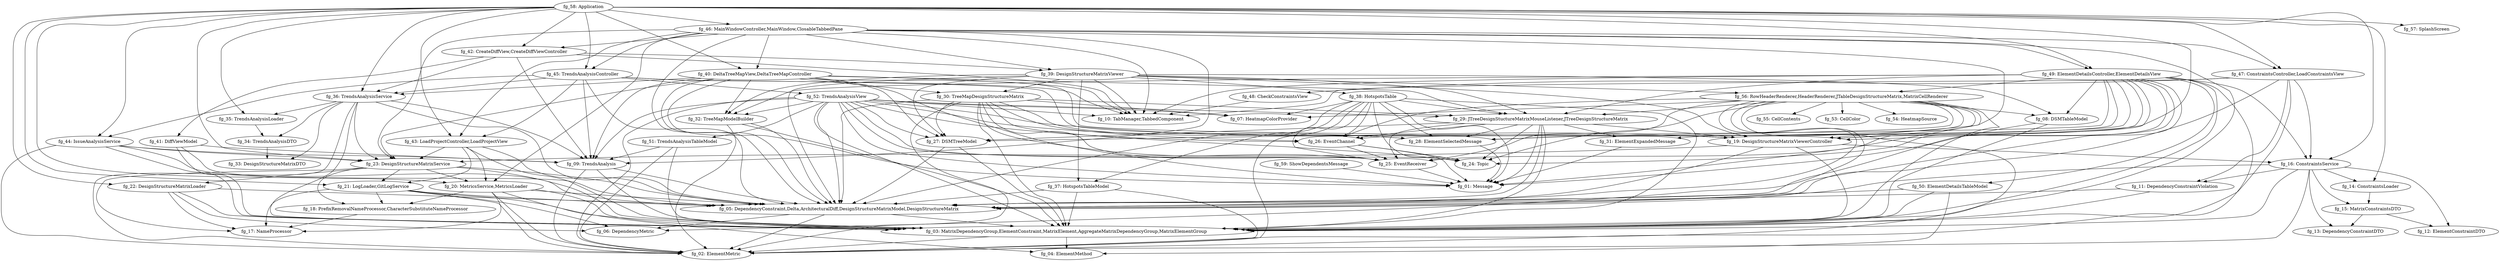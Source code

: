 digraph G { 
"fg_03: MatrixDependencyGroup,ElementConstraint,MatrixElement,AggregateMatrixDependencyGroup,MatrixElementGroup" -> "fg_04: ElementMethod"; 
"fg_03: MatrixDependencyGroup,ElementConstraint,MatrixElement,AggregateMatrixDependencyGroup,MatrixElementGroup" -> "fg_02: ElementMetric"; 
"fg_05: DependencyConstraint,Delta,ArchitecturalDiff,DesignStructureMatrixModel,DesignStructureMatrix" -> "fg_06: DependencyMetric"; 
"fg_05: DependencyConstraint,Delta,ArchitecturalDiff,DesignStructureMatrixModel,DesignStructureMatrix" -> "fg_03: MatrixDependencyGroup,ElementConstraint,MatrixElement,AggregateMatrixDependencyGroup,MatrixElementGroup"; 
"fg_05: DependencyConstraint,Delta,ArchitecturalDiff,DesignStructureMatrixModel,DesignStructureMatrix" -> "fg_02: ElementMetric"; 
"fg_08: DSMTableModel" -> "fg_05: DependencyConstraint,Delta,ArchitecturalDiff,DesignStructureMatrixModel,DesignStructureMatrix"; 
"fg_08: DSMTableModel" -> "fg_03: MatrixDependencyGroup,ElementConstraint,MatrixElement,AggregateMatrixDependencyGroup,MatrixElementGroup"; 
"fg_09: TrendsAnalysis" -> "fg_05: DependencyConstraint,Delta,ArchitecturalDiff,DesignStructureMatrixModel,DesignStructureMatrix"; 
"fg_09: TrendsAnalysis" -> "fg_03: MatrixDependencyGroup,ElementConstraint,MatrixElement,AggregateMatrixDependencyGroup,MatrixElementGroup"; 
"fg_09: TrendsAnalysis" -> "fg_02: ElementMetric"; 
"fg_11: DependencyConstraintViolation" -> "fg_05: DependencyConstraint,Delta,ArchitecturalDiff,DesignStructureMatrixModel,DesignStructureMatrix"; 
"fg_11: DependencyConstraintViolation" -> "fg_03: MatrixDependencyGroup,ElementConstraint,MatrixElement,AggregateMatrixDependencyGroup,MatrixElementGroup"; 
"fg_14: ConstraintsLoader" -> "fg_15: MatrixConstraintsDTO"; 
"fg_15: MatrixConstraintsDTO" -> "fg_13: DependencyConstraintDTO"; 
"fg_15: MatrixConstraintsDTO" -> "fg_12: ElementConstraintDTO"; 
"fg_16: ConstraintsService" -> "fg_15: MatrixConstraintsDTO"; 
"fg_16: ConstraintsService" -> "fg_14: ConstraintsLoader"; 
"fg_16: ConstraintsService" -> "fg_13: DependencyConstraintDTO"; 
"fg_16: ConstraintsService" -> "fg_05: DependencyConstraint,Delta,ArchitecturalDiff,DesignStructureMatrixModel,DesignStructureMatrix"; 
"fg_16: ConstraintsService" -> "fg_03: MatrixDependencyGroup,ElementConstraint,MatrixElement,AggregateMatrixDependencyGroup,MatrixElementGroup"; 
"fg_16: ConstraintsService" -> "fg_02: ElementMetric"; 
"fg_16: ConstraintsService" -> "fg_11: DependencyConstraintViolation"; 
"fg_16: ConstraintsService" -> "fg_12: ElementConstraintDTO"; 
"fg_18: PrefixRemovalNameProcessor,CharacterSubstituteNameProcessor" -> "fg_17: NameProcessor"; 
"fg_19: DesignStructureMatrixViewerController" -> "fg_16: ConstraintsService"; 
"fg_19: DesignStructureMatrixViewerController" -> "fg_05: DependencyConstraint,Delta,ArchitecturalDiff,DesignStructureMatrixModel,DesignStructureMatrix"; 
"fg_19: DesignStructureMatrixViewerController" -> "fg_23: DesignStructureMatrixService"; 
"fg_19: DesignStructureMatrixViewerController" -> "fg_03: MatrixDependencyGroup,ElementConstraint,MatrixElement,AggregateMatrixDependencyGroup,MatrixElementGroup"; 
"fg_20: MetricsService,MetricsLoader" -> "fg_04: ElementMethod"; 
"fg_20: MetricsService,MetricsLoader" -> "fg_18: PrefixRemovalNameProcessor,CharacterSubstituteNameProcessor"; 
"fg_20: MetricsService,MetricsLoader" -> "fg_17: NameProcessor"; 
"fg_20: MetricsService,MetricsLoader" -> "fg_05: DependencyConstraint,Delta,ArchitecturalDiff,DesignStructureMatrixModel,DesignStructureMatrix"; 
"fg_20: MetricsService,MetricsLoader" -> "fg_03: MatrixDependencyGroup,ElementConstraint,MatrixElement,AggregateMatrixDependencyGroup,MatrixElementGroup"; 
"fg_20: MetricsService,MetricsLoader" -> "fg_02: ElementMetric"; 
"fg_21: LogLoader,GitLogService" -> "fg_18: PrefixRemovalNameProcessor,CharacterSubstituteNameProcessor"; 
"fg_21: LogLoader,GitLogService" -> "fg_17: NameProcessor"; 
"fg_21: LogLoader,GitLogService" -> "fg_06: DependencyMetric"; 
"fg_21: LogLoader,GitLogService" -> "fg_05: DependencyConstraint,Delta,ArchitecturalDiff,DesignStructureMatrixModel,DesignStructureMatrix"; 
"fg_21: LogLoader,GitLogService" -> "fg_03: MatrixDependencyGroup,ElementConstraint,MatrixElement,AggregateMatrixDependencyGroup,MatrixElementGroup"; 
"fg_21: LogLoader,GitLogService" -> "fg_02: ElementMetric"; 
"fg_22: DesignStructureMatrixLoader" -> "fg_17: NameProcessor"; 
"fg_22: DesignStructureMatrixLoader" -> "fg_06: DependencyMetric"; 
"fg_22: DesignStructureMatrixLoader" -> "fg_05: DependencyConstraint,Delta,ArchitecturalDiff,DesignStructureMatrixModel,DesignStructureMatrix"; 
"fg_22: DesignStructureMatrixLoader" -> "fg_03: MatrixDependencyGroup,ElementConstraint,MatrixElement,AggregateMatrixDependencyGroup,MatrixElementGroup"; 
"fg_23: DesignStructureMatrixService" -> "fg_21: LogLoader,GitLogService"; 
"fg_23: DesignStructureMatrixService" -> "fg_22: DesignStructureMatrixLoader"; 
"fg_23: DesignStructureMatrixService" -> "fg_18: PrefixRemovalNameProcessor,CharacterSubstituteNameProcessor"; 
"fg_23: DesignStructureMatrixService" -> "fg_17: NameProcessor"; 
"fg_23: DesignStructureMatrixService" -> "fg_20: MetricsService,MetricsLoader"; 
"fg_23: DesignStructureMatrixService" -> "fg_05: DependencyConstraint,Delta,ArchitecturalDiff,DesignStructureMatrixModel,DesignStructureMatrix"; 
"fg_23: DesignStructureMatrixService" -> "fg_03: MatrixDependencyGroup,ElementConstraint,MatrixElement,AggregateMatrixDependencyGroup,MatrixElementGroup"; 
"fg_25: EventReceiver" -> "fg_01: Message"; 
"fg_26: EventChannel" -> "fg_25: EventReceiver"; 
"fg_26: EventChannel" -> "fg_24: Topic"; 
"fg_26: EventChannel" -> "fg_01: Message"; 
"fg_27: DSMTreeModel" -> "fg_05: DependencyConstraint,Delta,ArchitecturalDiff,DesignStructureMatrixModel,DesignStructureMatrix"; 
"fg_27: DSMTreeModel" -> "fg_03: MatrixDependencyGroup,ElementConstraint,MatrixElement,AggregateMatrixDependencyGroup,MatrixElementGroup"; 
"fg_28: ElementSelectedMessage" -> "fg_01: Message"; 
"fg_29: JTreeDesignStuctureMatrixMouseListener,JTreeDesignStructureMatrix" -> "fg_28: ElementSelectedMessage"; 
"fg_29: JTreeDesignStuctureMatrixMouseListener,JTreeDesignStructureMatrix" -> "fg_25: EventReceiver"; 
"fg_29: JTreeDesignStuctureMatrixMouseListener,JTreeDesignStructureMatrix" -> "fg_05: DependencyConstraint,Delta,ArchitecturalDiff,DesignStructureMatrixModel,DesignStructureMatrix"; 
"fg_29: JTreeDesignStuctureMatrixMouseListener,JTreeDesignStructureMatrix" -> "fg_31: ElementExpandedMessage"; 
"fg_29: JTreeDesignStuctureMatrixMouseListener,JTreeDesignStructureMatrix" -> "fg_26: EventChannel"; 
"fg_29: JTreeDesignStuctureMatrixMouseListener,JTreeDesignStructureMatrix" -> "fg_24: Topic"; 
"fg_29: JTreeDesignStuctureMatrixMouseListener,JTreeDesignStructureMatrix" -> "fg_01: Message"; 
"fg_29: JTreeDesignStuctureMatrixMouseListener,JTreeDesignStructureMatrix" -> "fg_03: MatrixDependencyGroup,ElementConstraint,MatrixElement,AggregateMatrixDependencyGroup,MatrixElementGroup"; 
"fg_29: JTreeDesignStuctureMatrixMouseListener,JTreeDesignStructureMatrix" -> "fg_27: DSMTreeModel"; 
"fg_29: JTreeDesignStuctureMatrixMouseListener,JTreeDesignStructureMatrix" -> "fg_19: DesignStructureMatrixViewerController"; 
"fg_30: TreeMapDesignStructureMatrix" -> "fg_28: ElementSelectedMessage"; 
"fg_30: TreeMapDesignStructureMatrix" -> "fg_29: JTreeDesignStuctureMatrixMouseListener,JTreeDesignStructureMatrix"; 
"fg_30: TreeMapDesignStructureMatrix" -> "fg_05: DependencyConstraint,Delta,ArchitecturalDiff,DesignStructureMatrixModel,DesignStructureMatrix"; 
"fg_30: TreeMapDesignStructureMatrix" -> "fg_25: EventReceiver"; 
"fg_30: TreeMapDesignStructureMatrix" -> "fg_26: EventChannel"; 
"fg_30: TreeMapDesignStructureMatrix" -> "fg_24: Topic"; 
"fg_30: TreeMapDesignStructureMatrix" -> "fg_07: HeatmapColorProvider"; 
"fg_30: TreeMapDesignStructureMatrix" -> "fg_01: Message"; 
"fg_30: TreeMapDesignStructureMatrix" -> "fg_03: MatrixDependencyGroup,ElementConstraint,MatrixElement,AggregateMatrixDependencyGroup,MatrixElementGroup"; 
"fg_30: TreeMapDesignStructureMatrix" -> "fg_27: DSMTreeModel"; 
"fg_30: TreeMapDesignStructureMatrix" -> "fg_02: ElementMetric"; 
"fg_31: ElementExpandedMessage" -> "fg_01: Message"; 
"fg_32: TreeMapModelBuilder" -> "fg_05: DependencyConstraint,Delta,ArchitecturalDiff,DesignStructureMatrixModel,DesignStructureMatrix"; 
"fg_32: TreeMapModelBuilder" -> "fg_03: MatrixDependencyGroup,ElementConstraint,MatrixElement,AggregateMatrixDependencyGroup,MatrixElementGroup"; 
"fg_32: TreeMapModelBuilder" -> "fg_02: ElementMetric"; 
"fg_34: TrendsAnalysisDTO" -> "fg_33: DesignStructureMatrixDTO"; 
"fg_35: TrendsAnalysisLoader" -> "fg_34: TrendsAnalysisDTO"; 
"fg_36: TrendsAnalysisService" -> "fg_35: TrendsAnalysisLoader"; 
"fg_36: TrendsAnalysisService" -> "fg_05: DependencyConstraint,Delta,ArchitecturalDiff,DesignStructureMatrixModel,DesignStructureMatrix"; 
"fg_36: TrendsAnalysisService" -> "fg_33: DesignStructureMatrixDTO"; 
"fg_36: TrendsAnalysisService" -> "fg_23: DesignStructureMatrixService"; 
"fg_36: TrendsAnalysisService" -> "fg_34: TrendsAnalysisDTO"; 
"fg_36: TrendsAnalysisService" -> "fg_03: MatrixDependencyGroup,ElementConstraint,MatrixElement,AggregateMatrixDependencyGroup,MatrixElementGroup"; 
"fg_36: TrendsAnalysisService" -> "fg_02: ElementMetric"; 
"fg_36: TrendsAnalysisService" -> "fg_09: TrendsAnalysis"; 
"fg_37: HotspotsTableModel" -> "fg_05: DependencyConstraint,Delta,ArchitecturalDiff,DesignStructureMatrixModel,DesignStructureMatrix"; 
"fg_37: HotspotsTableModel" -> "fg_03: MatrixDependencyGroup,ElementConstraint,MatrixElement,AggregateMatrixDependencyGroup,MatrixElementGroup"; 
"fg_37: HotspotsTableModel" -> "fg_02: ElementMetric"; 
"fg_38: HotspotsTable" -> "fg_37: HotspotsTableModel"; 
"fg_38: HotspotsTable" -> "fg_29: JTreeDesignStuctureMatrixMouseListener,JTreeDesignStructureMatrix"; 
"fg_38: HotspotsTable" -> "fg_28: ElementSelectedMessage"; 
"fg_38: HotspotsTable" -> "fg_05: DependencyConstraint,Delta,ArchitecturalDiff,DesignStructureMatrixModel,DesignStructureMatrix"; 
"fg_38: HotspotsTable" -> "fg_25: EventReceiver"; 
"fg_38: HotspotsTable" -> "fg_24: Topic"; 
"fg_38: HotspotsTable" -> "fg_26: EventChannel"; 
"fg_38: HotspotsTable" -> "fg_07: HeatmapColorProvider"; 
"fg_38: HotspotsTable" -> "fg_01: Message"; 
"fg_38: HotspotsTable" -> "fg_03: MatrixDependencyGroup,ElementConstraint,MatrixElement,AggregateMatrixDependencyGroup,MatrixElementGroup"; 
"fg_38: HotspotsTable" -> "fg_02: ElementMetric"; 
"fg_39: DesignStructureMatrixViewer" -> "fg_37: HotspotsTableModel"; 
"fg_39: DesignStructureMatrixViewer" -> "fg_29: JTreeDesignStuctureMatrixMouseListener,JTreeDesignStructureMatrix"; 
"fg_39: DesignStructureMatrixViewer" -> "fg_08: DSMTableModel"; 
"fg_39: DesignStructureMatrixViewer" -> "fg_05: DependencyConstraint,Delta,ArchitecturalDiff,DesignStructureMatrixModel,DesignStructureMatrix"; 
"fg_39: DesignStructureMatrixViewer" -> "fg_32: TreeMapModelBuilder"; 
"fg_39: DesignStructureMatrixViewer" -> "fg_38: HotspotsTable"; 
"fg_39: DesignStructureMatrixViewer" -> "fg_56: RowHeaderRenderer,HeaderRenderer,JTableDesignStructureMatrix,MatrixCellRenderer"; 
"fg_39: DesignStructureMatrixViewer" -> "fg_27: DSMTreeModel"; 
"fg_39: DesignStructureMatrixViewer" -> "fg_19: DesignStructureMatrixViewerController"; 
"fg_39: DesignStructureMatrixViewer" -> "fg_10: TabManager,TabbedComponent"; 
"fg_39: DesignStructureMatrixViewer" -> "fg_30: TreeMapDesignStructureMatrix"; 
"fg_40: DeltaTreeMapView,DeltaTreeMapController" -> "fg_29: JTreeDesignStuctureMatrixMouseListener,JTreeDesignStructureMatrix"; 
"fg_40: DeltaTreeMapView,DeltaTreeMapController" -> "fg_25: EventReceiver"; 
"fg_40: DeltaTreeMapView,DeltaTreeMapController" -> "fg_05: DependencyConstraint,Delta,ArchitecturalDiff,DesignStructureMatrixModel,DesignStructureMatrix"; 
"fg_40: DeltaTreeMapView,DeltaTreeMapController" -> "fg_32: TreeMapModelBuilder"; 
"fg_40: DeltaTreeMapView,DeltaTreeMapController" -> "fg_01: Message"; 
"fg_40: DeltaTreeMapView,DeltaTreeMapController" -> "fg_23: DesignStructureMatrixService"; 
"fg_40: DeltaTreeMapView,DeltaTreeMapController" -> "fg_27: DSMTreeModel"; 
"fg_40: DeltaTreeMapView,DeltaTreeMapController" -> "fg_36: TrendsAnalysisService"; 
"fg_40: DeltaTreeMapView,DeltaTreeMapController" -> "fg_10: TabManager,TabbedComponent"; 
"fg_40: DeltaTreeMapView,DeltaTreeMapController" -> "fg_19: DesignStructureMatrixViewerController"; 
"fg_40: DeltaTreeMapView,DeltaTreeMapController" -> "fg_09: TrendsAnalysis"; 
"fg_40: DeltaTreeMapView,DeltaTreeMapController" -> "fg_30: TreeMapDesignStructureMatrix"; 
"fg_41: DiffViewModel" -> "fg_05: DependencyConstraint,Delta,ArchitecturalDiff,DesignStructureMatrixModel,DesignStructureMatrix"; 
"fg_41: DiffViewModel" -> "fg_03: MatrixDependencyGroup,ElementConstraint,MatrixElement,AggregateMatrixDependencyGroup,MatrixElementGroup"; 
"fg_41: DiffViewModel" -> "fg_09: TrendsAnalysis"; 
"fg_42: CreateDiffView,CreateDiffViewController" -> "fg_41: DiffViewModel"; 
"fg_42: CreateDiffView,CreateDiffViewController" -> "fg_36: TrendsAnalysisService"; 
"fg_42: CreateDiffView,CreateDiffViewController" -> "fg_09: TrendsAnalysis"; 
"fg_42: CreateDiffView,CreateDiffViewController" -> "fg_39: DesignStructureMatrixViewer"; 
"fg_42: CreateDiffView,CreateDiffViewController" -> "fg_10: TabManager,TabbedComponent"; 
"fg_43: LoadProjectController,LoadProjectView" -> "fg_21: LogLoader,GitLogService"; 
"fg_43: LoadProjectController,LoadProjectView" -> "fg_20: MetricsService,MetricsLoader"; 
"fg_43: LoadProjectController,LoadProjectView" -> "fg_05: DependencyConstraint,Delta,ArchitecturalDiff,DesignStructureMatrixModel,DesignStructureMatrix"; 
"fg_43: LoadProjectController,LoadProjectView" -> "fg_23: DesignStructureMatrixService"; 
"fg_43: LoadProjectController,LoadProjectView" -> "fg_03: MatrixDependencyGroup,ElementConstraint,MatrixElement,AggregateMatrixDependencyGroup,MatrixElementGroup"; 
"fg_44: IssueAnalysisService" -> "fg_05: DependencyConstraint,Delta,ArchitecturalDiff,DesignStructureMatrixModel,DesignStructureMatrix"; 
"fg_44: IssueAnalysisService" -> "fg_23: DesignStructureMatrixService"; 
"fg_44: IssueAnalysisService" -> "fg_03: MatrixDependencyGroup,ElementConstraint,MatrixElement,AggregateMatrixDependencyGroup,MatrixElementGroup"; 
"fg_44: IssueAnalysisService" -> "fg_02: ElementMetric"; 
"fg_44: IssueAnalysisService" -> "fg_09: TrendsAnalysis"; 
"fg_45: TrendsAnalysisController" -> "fg_44: IssueAnalysisService"; 
"fg_45: TrendsAnalysisController" -> "fg_05: DependencyConstraint,Delta,ArchitecturalDiff,DesignStructureMatrixModel,DesignStructureMatrix"; 
"fg_45: TrendsAnalysisController" -> "fg_36: TrendsAnalysisService"; 
"fg_45: TrendsAnalysisController" -> "fg_43: LoadProjectController,LoadProjectView"; 
"fg_45: TrendsAnalysisController" -> "fg_19: DesignStructureMatrixViewerController"; 
"fg_45: TrendsAnalysisController" -> "fg_10: TabManager,TabbedComponent"; 
"fg_45: TrendsAnalysisController" -> "fg_09: TrendsAnalysis"; 
"fg_45: TrendsAnalysisController" -> "fg_52: TrendsAnalysisView"; 
"fg_46: MainWindowController,MainWindow,ClosableTabbedPane" -> "fg_47: ConstraintsController,LoadConstraintsView"; 
"fg_46: MainWindowController,MainWindow,ClosableTabbedPane" -> "fg_42: CreateDiffView,CreateDiffViewController"; 
"fg_46: MainWindowController,MainWindow,ClosableTabbedPane" -> "fg_20: MetricsService,MetricsLoader"; 
"fg_46: MainWindowController,MainWindow,ClosableTabbedPane" -> "fg_49: ElementDetailsController,ElementDetailsView"; 
"fg_46: MainWindowController,MainWindow,ClosableTabbedPane" -> "fg_19: DesignStructureMatrixViewerController"; 
"fg_46: MainWindowController,MainWindow,ClosableTabbedPane" -> "fg_43: LoadProjectController,LoadProjectView"; 
"fg_46: MainWindowController,MainWindow,ClosableTabbedPane" -> "fg_39: DesignStructureMatrixViewer"; 
"fg_46: MainWindowController,MainWindow,ClosableTabbedPane" -> "fg_40: DeltaTreeMapView,DeltaTreeMapController"; 
"fg_46: MainWindowController,MainWindow,ClosableTabbedPane" -> "fg_05: DependencyConstraint,Delta,ArchitecturalDiff,DesignStructureMatrixModel,DesignStructureMatrix"; 
"fg_46: MainWindowController,MainWindow,ClosableTabbedPane" -> "fg_45: TrendsAnalysisController"; 
"fg_46: MainWindowController,MainWindow,ClosableTabbedPane" -> "fg_23: DesignStructureMatrixService"; 
"fg_46: MainWindowController,MainWindow,ClosableTabbedPane" -> "fg_03: MatrixDependencyGroup,ElementConstraint,MatrixElement,AggregateMatrixDependencyGroup,MatrixElementGroup"; 
"fg_46: MainWindowController,MainWindow,ClosableTabbedPane" -> "fg_09: TrendsAnalysis"; 
"fg_46: MainWindowController,MainWindow,ClosableTabbedPane" -> "fg_10: TabManager,TabbedComponent"; 
"fg_47: ConstraintsController,LoadConstraintsView" -> "fg_16: ConstraintsService"; 
"fg_47: ConstraintsController,LoadConstraintsView" -> "fg_05: DependencyConstraint,Delta,ArchitecturalDiff,DesignStructureMatrixModel,DesignStructureMatrix"; 
"fg_47: ConstraintsController,LoadConstraintsView" -> "fg_03: MatrixDependencyGroup,ElementConstraint,MatrixElement,AggregateMatrixDependencyGroup,MatrixElementGroup"; 
"fg_47: ConstraintsController,LoadConstraintsView" -> "fg_48: CheckConstraintsView"; 
"fg_47: ConstraintsController,LoadConstraintsView" -> "fg_11: DependencyConstraintViolation"; 
"fg_47: ConstraintsController,LoadConstraintsView" -> "fg_10: TabManager,TabbedComponent"; 
"fg_48: CheckConstraintsView" -> "fg_10: TabManager,TabbedComponent"; 
"fg_49: ElementDetailsController,ElementDetailsView" -> "fg_29: JTreeDesignStuctureMatrixMouseListener,JTreeDesignStructureMatrix"; 
"fg_49: ElementDetailsController,ElementDetailsView" -> "fg_50: ElementDetailsTableModel"; 
"fg_49: ElementDetailsController,ElementDetailsView" -> "fg_24: Topic"; 
"fg_49: ElementDetailsController,ElementDetailsView" -> "fg_56: RowHeaderRenderer,HeaderRenderer,JTableDesignStructureMatrix,MatrixCellRenderer"; 
"fg_49: ElementDetailsController,ElementDetailsView" -> "fg_02: ElementMetric"; 
"fg_49: ElementDetailsController,ElementDetailsView" -> "fg_19: DesignStructureMatrixViewerController"; 
"fg_49: ElementDetailsController,ElementDetailsView" -> "fg_08: DSMTableModel"; 
"fg_49: ElementDetailsController,ElementDetailsView" -> "fg_28: ElementSelectedMessage"; 
"fg_49: ElementDetailsController,ElementDetailsView" -> "fg_16: ConstraintsService"; 
"fg_49: ElementDetailsController,ElementDetailsView" -> "fg_25: EventReceiver"; 
"fg_49: ElementDetailsController,ElementDetailsView" -> "fg_05: DependencyConstraint,Delta,ArchitecturalDiff,DesignStructureMatrixModel,DesignStructureMatrix"; 
"fg_49: ElementDetailsController,ElementDetailsView" -> "fg_32: TreeMapModelBuilder"; 
"fg_49: ElementDetailsController,ElementDetailsView" -> "fg_26: EventChannel"; 
"fg_49: ElementDetailsController,ElementDetailsView" -> "fg_01: Message"; 
"fg_49: ElementDetailsController,ElementDetailsView" -> "fg_27: DSMTreeModel"; 
"fg_49: ElementDetailsController,ElementDetailsView" -> "fg_03: MatrixDependencyGroup,ElementConstraint,MatrixElement,AggregateMatrixDependencyGroup,MatrixElementGroup"; 
"fg_49: ElementDetailsController,ElementDetailsView" -> "fg_10: TabManager,TabbedComponent"; 
"fg_50: ElementDetailsTableModel" -> "fg_04: ElementMethod"; 
"fg_50: ElementDetailsTableModel" -> "fg_05: DependencyConstraint,Delta,ArchitecturalDiff,DesignStructureMatrixModel,DesignStructureMatrix"; 
"fg_50: ElementDetailsTableModel" -> "fg_03: MatrixDependencyGroup,ElementConstraint,MatrixElement,AggregateMatrixDependencyGroup,MatrixElementGroup"; 
"fg_51: TrendsAnalysisTableModel" -> "fg_03: MatrixDependencyGroup,ElementConstraint,MatrixElement,AggregateMatrixDependencyGroup,MatrixElementGroup"; 
"fg_51: TrendsAnalysisTableModel" -> "fg_02: ElementMetric"; 
"fg_51: TrendsAnalysisTableModel" -> "fg_09: TrendsAnalysis"; 
"fg_52: TrendsAnalysisView" -> "fg_29: JTreeDesignStuctureMatrixMouseListener,JTreeDesignStructureMatrix"; 
"fg_52: TrendsAnalysisView" -> "fg_24: Topic"; 
"fg_52: TrendsAnalysisView" -> "fg_02: ElementMetric"; 
"fg_52: TrendsAnalysisView" -> "fg_19: DesignStructureMatrixViewerController"; 
"fg_52: TrendsAnalysisView" -> "fg_28: ElementSelectedMessage"; 
"fg_52: TrendsAnalysisView" -> "fg_51: TrendsAnalysisTableModel"; 
"fg_52: TrendsAnalysisView" -> "fg_05: DependencyConstraint,Delta,ArchitecturalDiff,DesignStructureMatrixModel,DesignStructureMatrix"; 
"fg_52: TrendsAnalysisView" -> "fg_25: EventReceiver"; 
"fg_52: TrendsAnalysisView" -> "fg_32: TreeMapModelBuilder"; 
"fg_52: TrendsAnalysisView" -> "fg_26: EventChannel"; 
"fg_52: TrendsAnalysisView" -> "fg_07: HeatmapColorProvider"; 
"fg_52: TrendsAnalysisView" -> "fg_01: Message"; 
"fg_52: TrendsAnalysisView" -> "fg_03: MatrixDependencyGroup,ElementConstraint,MatrixElement,AggregateMatrixDependencyGroup,MatrixElementGroup"; 
"fg_52: TrendsAnalysisView" -> "fg_27: DSMTreeModel"; 
"fg_52: TrendsAnalysisView" -> "fg_10: TabManager,TabbedComponent"; 
"fg_52: TrendsAnalysisView" -> "fg_09: TrendsAnalysis"; 
"fg_56: RowHeaderRenderer,HeaderRenderer,JTableDesignStructureMatrix,MatrixCellRenderer" -> "fg_29: JTreeDesignStuctureMatrixMouseListener,JTreeDesignStructureMatrix"; 
"fg_56: RowHeaderRenderer,HeaderRenderer,JTableDesignStructureMatrix,MatrixCellRenderer" -> "fg_06: DependencyMetric"; 
"fg_56: RowHeaderRenderer,HeaderRenderer,JTableDesignStructureMatrix,MatrixCellRenderer" -> "fg_24: Topic"; 
"fg_56: RowHeaderRenderer,HeaderRenderer,JTableDesignStructureMatrix,MatrixCellRenderer" -> "fg_02: ElementMetric"; 
"fg_56: RowHeaderRenderer,HeaderRenderer,JTableDesignStructureMatrix,MatrixCellRenderer" -> "fg_19: DesignStructureMatrixViewerController"; 
"fg_56: RowHeaderRenderer,HeaderRenderer,JTableDesignStructureMatrix,MatrixCellRenderer" -> "fg_55: CellContents"; 
"fg_56: RowHeaderRenderer,HeaderRenderer,JTableDesignStructureMatrix,MatrixCellRenderer" -> "fg_28: ElementSelectedMessage"; 
"fg_56: RowHeaderRenderer,HeaderRenderer,JTableDesignStructureMatrix,MatrixCellRenderer" -> "fg_08: DSMTableModel"; 
"fg_56: RowHeaderRenderer,HeaderRenderer,JTableDesignStructureMatrix,MatrixCellRenderer" -> "fg_53: CellColor"; 
"fg_56: RowHeaderRenderer,HeaderRenderer,JTableDesignStructureMatrix,MatrixCellRenderer" -> "fg_05: DependencyConstraint,Delta,ArchitecturalDiff,DesignStructureMatrixModel,DesignStructureMatrix"; 
"fg_56: RowHeaderRenderer,HeaderRenderer,JTableDesignStructureMatrix,MatrixCellRenderer" -> "fg_25: EventReceiver"; 
"fg_56: RowHeaderRenderer,HeaderRenderer,JTableDesignStructureMatrix,MatrixCellRenderer" -> "fg_31: ElementExpandedMessage"; 
"fg_56: RowHeaderRenderer,HeaderRenderer,JTableDesignStructureMatrix,MatrixCellRenderer" -> "fg_26: EventChannel"; 
"fg_56: RowHeaderRenderer,HeaderRenderer,JTableDesignStructureMatrix,MatrixCellRenderer" -> "fg_54: HeatmapSource"; 
"fg_56: RowHeaderRenderer,HeaderRenderer,JTableDesignStructureMatrix,MatrixCellRenderer" -> "fg_07: HeatmapColorProvider"; 
"fg_56: RowHeaderRenderer,HeaderRenderer,JTableDesignStructureMatrix,MatrixCellRenderer" -> "fg_01: Message"; 
"fg_56: RowHeaderRenderer,HeaderRenderer,JTableDesignStructureMatrix,MatrixCellRenderer" -> "fg_03: MatrixDependencyGroup,ElementConstraint,MatrixElement,AggregateMatrixDependencyGroup,MatrixElementGroup"; 
"fg_58: Application" -> "fg_35: TrendsAnalysisLoader"; 
"fg_58: Application" -> "fg_21: LogLoader,GitLogService"; 
"fg_58: Application" -> "fg_46: MainWindowController,MainWindow,ClosableTabbedPane"; 
"fg_58: Application" -> "fg_47: ConstraintsController,LoadConstraintsView"; 
"fg_58: Application" -> "fg_42: CreateDiffView,CreateDiffViewController"; 
"fg_58: Application" -> "fg_14: ConstraintsLoader"; 
"fg_58: Application" -> "fg_44: IssueAnalysisService"; 
"fg_58: Application" -> "fg_20: MetricsService,MetricsLoader"; 
"fg_58: Application" -> "fg_49: ElementDetailsController,ElementDetailsView"; 
"fg_58: Application" -> "fg_36: TrendsAnalysisService"; 
"fg_58: Application" -> "fg_43: LoadProjectController,LoadProjectView"; 
"fg_58: Application" -> "fg_19: DesignStructureMatrixViewerController"; 
"fg_58: Application" -> "fg_40: DeltaTreeMapView,DeltaTreeMapController"; 
"fg_58: Application" -> "fg_16: ConstraintsService"; 
"fg_58: Application" -> "fg_22: DesignStructureMatrixLoader"; 
"fg_58: Application" -> "fg_57: SplashScreen"; 
"fg_58: Application" -> "fg_45: TrendsAnalysisController"; 
"fg_58: Application" -> "fg_23: DesignStructureMatrixService"; 
"fg_59: ShowDependentsMessage" -> "fg_01: Message"; 
}